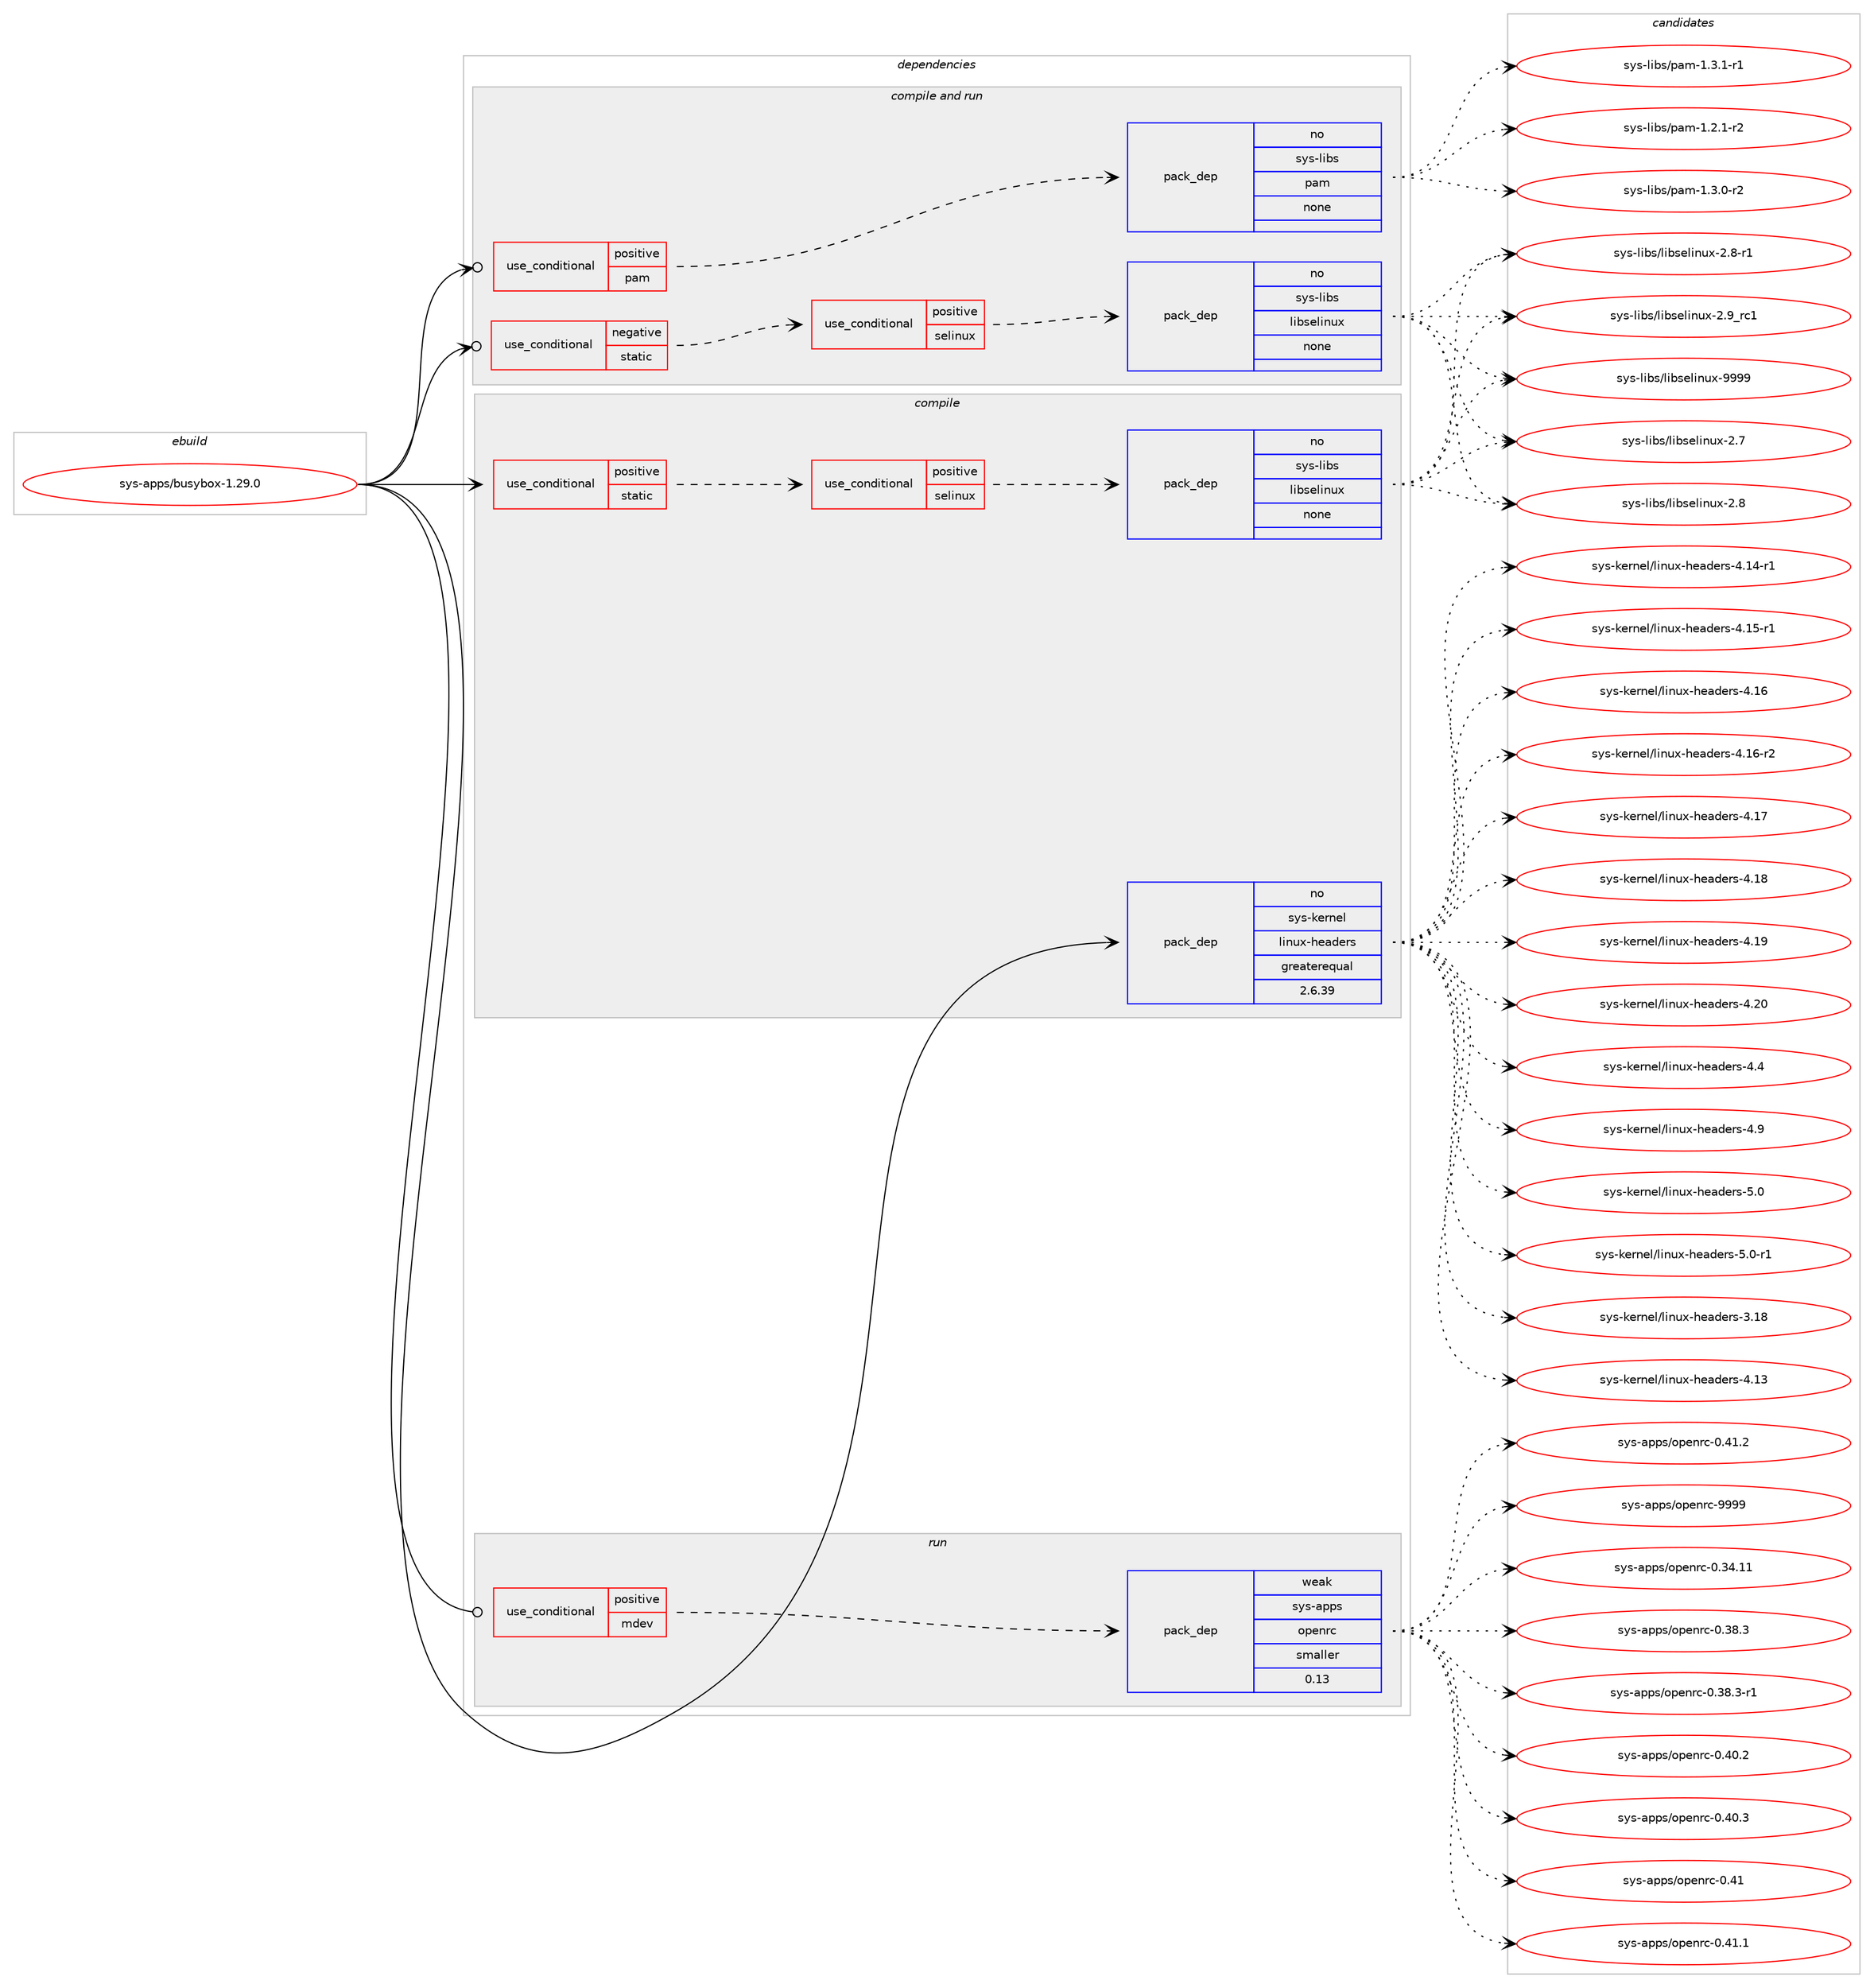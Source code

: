 digraph prolog {

# *************
# Graph options
# *************

newrank=true;
concentrate=true;
compound=true;
graph [rankdir=LR,fontname=Helvetica,fontsize=10,ranksep=1.5];#, ranksep=2.5, nodesep=0.2];
edge  [arrowhead=vee];
node  [fontname=Helvetica,fontsize=10];

# **********
# The ebuild
# **********

subgraph cluster_leftcol {
color=gray;
rank=same;
label=<<i>ebuild</i>>;
id [label="sys-apps/busybox-1.29.0", color=red, width=4, href="../sys-apps/busybox-1.29.0.svg"];
}

# ****************
# The dependencies
# ****************

subgraph cluster_midcol {
color=gray;
label=<<i>dependencies</i>>;
subgraph cluster_compile {
fillcolor="#eeeeee";
style=filled;
label=<<i>compile</i>>;
subgraph cond455663 {
dependency1709665 [label=<<TABLE BORDER="0" CELLBORDER="1" CELLSPACING="0" CELLPADDING="4"><TR><TD ROWSPAN="3" CELLPADDING="10">use_conditional</TD></TR><TR><TD>positive</TD></TR><TR><TD>static</TD></TR></TABLE>>, shape=none, color=red];
subgraph cond455664 {
dependency1709666 [label=<<TABLE BORDER="0" CELLBORDER="1" CELLSPACING="0" CELLPADDING="4"><TR><TD ROWSPAN="3" CELLPADDING="10">use_conditional</TD></TR><TR><TD>positive</TD></TR><TR><TD>selinux</TD></TR></TABLE>>, shape=none, color=red];
subgraph pack1226073 {
dependency1709667 [label=<<TABLE BORDER="0" CELLBORDER="1" CELLSPACING="0" CELLPADDING="4" WIDTH="220"><TR><TD ROWSPAN="6" CELLPADDING="30">pack_dep</TD></TR><TR><TD WIDTH="110">no</TD></TR><TR><TD>sys-libs</TD></TR><TR><TD>libselinux</TD></TR><TR><TD>none</TD></TR><TR><TD></TD></TR></TABLE>>, shape=none, color=blue];
}
dependency1709666:e -> dependency1709667:w [weight=20,style="dashed",arrowhead="vee"];
}
dependency1709665:e -> dependency1709666:w [weight=20,style="dashed",arrowhead="vee"];
}
id:e -> dependency1709665:w [weight=20,style="solid",arrowhead="vee"];
subgraph pack1226074 {
dependency1709668 [label=<<TABLE BORDER="0" CELLBORDER="1" CELLSPACING="0" CELLPADDING="4" WIDTH="220"><TR><TD ROWSPAN="6" CELLPADDING="30">pack_dep</TD></TR><TR><TD WIDTH="110">no</TD></TR><TR><TD>sys-kernel</TD></TR><TR><TD>linux-headers</TD></TR><TR><TD>greaterequal</TD></TR><TR><TD>2.6.39</TD></TR></TABLE>>, shape=none, color=blue];
}
id:e -> dependency1709668:w [weight=20,style="solid",arrowhead="vee"];
}
subgraph cluster_compileandrun {
fillcolor="#eeeeee";
style=filled;
label=<<i>compile and run</i>>;
subgraph cond455665 {
dependency1709669 [label=<<TABLE BORDER="0" CELLBORDER="1" CELLSPACING="0" CELLPADDING="4"><TR><TD ROWSPAN="3" CELLPADDING="10">use_conditional</TD></TR><TR><TD>negative</TD></TR><TR><TD>static</TD></TR></TABLE>>, shape=none, color=red];
subgraph cond455666 {
dependency1709670 [label=<<TABLE BORDER="0" CELLBORDER="1" CELLSPACING="0" CELLPADDING="4"><TR><TD ROWSPAN="3" CELLPADDING="10">use_conditional</TD></TR><TR><TD>positive</TD></TR><TR><TD>selinux</TD></TR></TABLE>>, shape=none, color=red];
subgraph pack1226075 {
dependency1709671 [label=<<TABLE BORDER="0" CELLBORDER="1" CELLSPACING="0" CELLPADDING="4" WIDTH="220"><TR><TD ROWSPAN="6" CELLPADDING="30">pack_dep</TD></TR><TR><TD WIDTH="110">no</TD></TR><TR><TD>sys-libs</TD></TR><TR><TD>libselinux</TD></TR><TR><TD>none</TD></TR><TR><TD></TD></TR></TABLE>>, shape=none, color=blue];
}
dependency1709670:e -> dependency1709671:w [weight=20,style="dashed",arrowhead="vee"];
}
dependency1709669:e -> dependency1709670:w [weight=20,style="dashed",arrowhead="vee"];
}
id:e -> dependency1709669:w [weight=20,style="solid",arrowhead="odotvee"];
subgraph cond455667 {
dependency1709672 [label=<<TABLE BORDER="0" CELLBORDER="1" CELLSPACING="0" CELLPADDING="4"><TR><TD ROWSPAN="3" CELLPADDING="10">use_conditional</TD></TR><TR><TD>positive</TD></TR><TR><TD>pam</TD></TR></TABLE>>, shape=none, color=red];
subgraph pack1226076 {
dependency1709673 [label=<<TABLE BORDER="0" CELLBORDER="1" CELLSPACING="0" CELLPADDING="4" WIDTH="220"><TR><TD ROWSPAN="6" CELLPADDING="30">pack_dep</TD></TR><TR><TD WIDTH="110">no</TD></TR><TR><TD>sys-libs</TD></TR><TR><TD>pam</TD></TR><TR><TD>none</TD></TR><TR><TD></TD></TR></TABLE>>, shape=none, color=blue];
}
dependency1709672:e -> dependency1709673:w [weight=20,style="dashed",arrowhead="vee"];
}
id:e -> dependency1709672:w [weight=20,style="solid",arrowhead="odotvee"];
}
subgraph cluster_run {
fillcolor="#eeeeee";
style=filled;
label=<<i>run</i>>;
subgraph cond455668 {
dependency1709674 [label=<<TABLE BORDER="0" CELLBORDER="1" CELLSPACING="0" CELLPADDING="4"><TR><TD ROWSPAN="3" CELLPADDING="10">use_conditional</TD></TR><TR><TD>positive</TD></TR><TR><TD>mdev</TD></TR></TABLE>>, shape=none, color=red];
subgraph pack1226077 {
dependency1709675 [label=<<TABLE BORDER="0" CELLBORDER="1" CELLSPACING="0" CELLPADDING="4" WIDTH="220"><TR><TD ROWSPAN="6" CELLPADDING="30">pack_dep</TD></TR><TR><TD WIDTH="110">weak</TD></TR><TR><TD>sys-apps</TD></TR><TR><TD>openrc</TD></TR><TR><TD>smaller</TD></TR><TR><TD>0.13</TD></TR></TABLE>>, shape=none, color=blue];
}
dependency1709674:e -> dependency1709675:w [weight=20,style="dashed",arrowhead="vee"];
}
id:e -> dependency1709674:w [weight=20,style="solid",arrowhead="odot"];
}
}

# **************
# The candidates
# **************

subgraph cluster_choices {
rank=same;
color=gray;
label=<<i>candidates</i>>;

subgraph choice1226073 {
color=black;
nodesep=1;
choice1151211154510810598115471081059811510110810511011712045504655 [label="sys-libs/libselinux-2.7", color=red, width=4,href="../sys-libs/libselinux-2.7.svg"];
choice1151211154510810598115471081059811510110810511011712045504656 [label="sys-libs/libselinux-2.8", color=red, width=4,href="../sys-libs/libselinux-2.8.svg"];
choice11512111545108105981154710810598115101108105110117120455046564511449 [label="sys-libs/libselinux-2.8-r1", color=red, width=4,href="../sys-libs/libselinux-2.8-r1.svg"];
choice1151211154510810598115471081059811510110810511011712045504657951149949 [label="sys-libs/libselinux-2.9_rc1", color=red, width=4,href="../sys-libs/libselinux-2.9_rc1.svg"];
choice115121115451081059811547108105981151011081051101171204557575757 [label="sys-libs/libselinux-9999", color=red, width=4,href="../sys-libs/libselinux-9999.svg"];
dependency1709667:e -> choice1151211154510810598115471081059811510110810511011712045504655:w [style=dotted,weight="100"];
dependency1709667:e -> choice1151211154510810598115471081059811510110810511011712045504656:w [style=dotted,weight="100"];
dependency1709667:e -> choice11512111545108105981154710810598115101108105110117120455046564511449:w [style=dotted,weight="100"];
dependency1709667:e -> choice1151211154510810598115471081059811510110810511011712045504657951149949:w [style=dotted,weight="100"];
dependency1709667:e -> choice115121115451081059811547108105981151011081051101171204557575757:w [style=dotted,weight="100"];
}
subgraph choice1226074 {
color=black;
nodesep=1;
choice115121115451071011141101011084710810511011712045104101971001011141154551464956 [label="sys-kernel/linux-headers-3.18", color=red, width=4,href="../sys-kernel/linux-headers-3.18.svg"];
choice115121115451071011141101011084710810511011712045104101971001011141154552464951 [label="sys-kernel/linux-headers-4.13", color=red, width=4,href="../sys-kernel/linux-headers-4.13.svg"];
choice1151211154510710111411010110847108105110117120451041019710010111411545524649524511449 [label="sys-kernel/linux-headers-4.14-r1", color=red, width=4,href="../sys-kernel/linux-headers-4.14-r1.svg"];
choice1151211154510710111411010110847108105110117120451041019710010111411545524649534511449 [label="sys-kernel/linux-headers-4.15-r1", color=red, width=4,href="../sys-kernel/linux-headers-4.15-r1.svg"];
choice115121115451071011141101011084710810511011712045104101971001011141154552464954 [label="sys-kernel/linux-headers-4.16", color=red, width=4,href="../sys-kernel/linux-headers-4.16.svg"];
choice1151211154510710111411010110847108105110117120451041019710010111411545524649544511450 [label="sys-kernel/linux-headers-4.16-r2", color=red, width=4,href="../sys-kernel/linux-headers-4.16-r2.svg"];
choice115121115451071011141101011084710810511011712045104101971001011141154552464955 [label="sys-kernel/linux-headers-4.17", color=red, width=4,href="../sys-kernel/linux-headers-4.17.svg"];
choice115121115451071011141101011084710810511011712045104101971001011141154552464956 [label="sys-kernel/linux-headers-4.18", color=red, width=4,href="../sys-kernel/linux-headers-4.18.svg"];
choice115121115451071011141101011084710810511011712045104101971001011141154552464957 [label="sys-kernel/linux-headers-4.19", color=red, width=4,href="../sys-kernel/linux-headers-4.19.svg"];
choice115121115451071011141101011084710810511011712045104101971001011141154552465048 [label="sys-kernel/linux-headers-4.20", color=red, width=4,href="../sys-kernel/linux-headers-4.20.svg"];
choice1151211154510710111411010110847108105110117120451041019710010111411545524652 [label="sys-kernel/linux-headers-4.4", color=red, width=4,href="../sys-kernel/linux-headers-4.4.svg"];
choice1151211154510710111411010110847108105110117120451041019710010111411545524657 [label="sys-kernel/linux-headers-4.9", color=red, width=4,href="../sys-kernel/linux-headers-4.9.svg"];
choice1151211154510710111411010110847108105110117120451041019710010111411545534648 [label="sys-kernel/linux-headers-5.0", color=red, width=4,href="../sys-kernel/linux-headers-5.0.svg"];
choice11512111545107101114110101108471081051101171204510410197100101114115455346484511449 [label="sys-kernel/linux-headers-5.0-r1", color=red, width=4,href="../sys-kernel/linux-headers-5.0-r1.svg"];
dependency1709668:e -> choice115121115451071011141101011084710810511011712045104101971001011141154551464956:w [style=dotted,weight="100"];
dependency1709668:e -> choice115121115451071011141101011084710810511011712045104101971001011141154552464951:w [style=dotted,weight="100"];
dependency1709668:e -> choice1151211154510710111411010110847108105110117120451041019710010111411545524649524511449:w [style=dotted,weight="100"];
dependency1709668:e -> choice1151211154510710111411010110847108105110117120451041019710010111411545524649534511449:w [style=dotted,weight="100"];
dependency1709668:e -> choice115121115451071011141101011084710810511011712045104101971001011141154552464954:w [style=dotted,weight="100"];
dependency1709668:e -> choice1151211154510710111411010110847108105110117120451041019710010111411545524649544511450:w [style=dotted,weight="100"];
dependency1709668:e -> choice115121115451071011141101011084710810511011712045104101971001011141154552464955:w [style=dotted,weight="100"];
dependency1709668:e -> choice115121115451071011141101011084710810511011712045104101971001011141154552464956:w [style=dotted,weight="100"];
dependency1709668:e -> choice115121115451071011141101011084710810511011712045104101971001011141154552464957:w [style=dotted,weight="100"];
dependency1709668:e -> choice115121115451071011141101011084710810511011712045104101971001011141154552465048:w [style=dotted,weight="100"];
dependency1709668:e -> choice1151211154510710111411010110847108105110117120451041019710010111411545524652:w [style=dotted,weight="100"];
dependency1709668:e -> choice1151211154510710111411010110847108105110117120451041019710010111411545524657:w [style=dotted,weight="100"];
dependency1709668:e -> choice1151211154510710111411010110847108105110117120451041019710010111411545534648:w [style=dotted,weight="100"];
dependency1709668:e -> choice11512111545107101114110101108471081051101171204510410197100101114115455346484511449:w [style=dotted,weight="100"];
}
subgraph choice1226075 {
color=black;
nodesep=1;
choice1151211154510810598115471081059811510110810511011712045504655 [label="sys-libs/libselinux-2.7", color=red, width=4,href="../sys-libs/libselinux-2.7.svg"];
choice1151211154510810598115471081059811510110810511011712045504656 [label="sys-libs/libselinux-2.8", color=red, width=4,href="../sys-libs/libselinux-2.8.svg"];
choice11512111545108105981154710810598115101108105110117120455046564511449 [label="sys-libs/libselinux-2.8-r1", color=red, width=4,href="../sys-libs/libselinux-2.8-r1.svg"];
choice1151211154510810598115471081059811510110810511011712045504657951149949 [label="sys-libs/libselinux-2.9_rc1", color=red, width=4,href="../sys-libs/libselinux-2.9_rc1.svg"];
choice115121115451081059811547108105981151011081051101171204557575757 [label="sys-libs/libselinux-9999", color=red, width=4,href="../sys-libs/libselinux-9999.svg"];
dependency1709671:e -> choice1151211154510810598115471081059811510110810511011712045504655:w [style=dotted,weight="100"];
dependency1709671:e -> choice1151211154510810598115471081059811510110810511011712045504656:w [style=dotted,weight="100"];
dependency1709671:e -> choice11512111545108105981154710810598115101108105110117120455046564511449:w [style=dotted,weight="100"];
dependency1709671:e -> choice1151211154510810598115471081059811510110810511011712045504657951149949:w [style=dotted,weight="100"];
dependency1709671:e -> choice115121115451081059811547108105981151011081051101171204557575757:w [style=dotted,weight="100"];
}
subgraph choice1226076 {
color=black;
nodesep=1;
choice115121115451081059811547112971094549465046494511450 [label="sys-libs/pam-1.2.1-r2", color=red, width=4,href="../sys-libs/pam-1.2.1-r2.svg"];
choice115121115451081059811547112971094549465146484511450 [label="sys-libs/pam-1.3.0-r2", color=red, width=4,href="../sys-libs/pam-1.3.0-r2.svg"];
choice115121115451081059811547112971094549465146494511449 [label="sys-libs/pam-1.3.1-r1", color=red, width=4,href="../sys-libs/pam-1.3.1-r1.svg"];
dependency1709673:e -> choice115121115451081059811547112971094549465046494511450:w [style=dotted,weight="100"];
dependency1709673:e -> choice115121115451081059811547112971094549465146484511450:w [style=dotted,weight="100"];
dependency1709673:e -> choice115121115451081059811547112971094549465146494511449:w [style=dotted,weight="100"];
}
subgraph choice1226077 {
color=black;
nodesep=1;
choice115121115459711211211547111112101110114994548465152464949 [label="sys-apps/openrc-0.34.11", color=red, width=4,href="../sys-apps/openrc-0.34.11.svg"];
choice1151211154597112112115471111121011101149945484651564651 [label="sys-apps/openrc-0.38.3", color=red, width=4,href="../sys-apps/openrc-0.38.3.svg"];
choice11512111545971121121154711111210111011499454846515646514511449 [label="sys-apps/openrc-0.38.3-r1", color=red, width=4,href="../sys-apps/openrc-0.38.3-r1.svg"];
choice1151211154597112112115471111121011101149945484652484650 [label="sys-apps/openrc-0.40.2", color=red, width=4,href="../sys-apps/openrc-0.40.2.svg"];
choice1151211154597112112115471111121011101149945484652484651 [label="sys-apps/openrc-0.40.3", color=red, width=4,href="../sys-apps/openrc-0.40.3.svg"];
choice115121115459711211211547111112101110114994548465249 [label="sys-apps/openrc-0.41", color=red, width=4,href="../sys-apps/openrc-0.41.svg"];
choice1151211154597112112115471111121011101149945484652494649 [label="sys-apps/openrc-0.41.1", color=red, width=4,href="../sys-apps/openrc-0.41.1.svg"];
choice1151211154597112112115471111121011101149945484652494650 [label="sys-apps/openrc-0.41.2", color=red, width=4,href="../sys-apps/openrc-0.41.2.svg"];
choice115121115459711211211547111112101110114994557575757 [label="sys-apps/openrc-9999", color=red, width=4,href="../sys-apps/openrc-9999.svg"];
dependency1709675:e -> choice115121115459711211211547111112101110114994548465152464949:w [style=dotted,weight="100"];
dependency1709675:e -> choice1151211154597112112115471111121011101149945484651564651:w [style=dotted,weight="100"];
dependency1709675:e -> choice11512111545971121121154711111210111011499454846515646514511449:w [style=dotted,weight="100"];
dependency1709675:e -> choice1151211154597112112115471111121011101149945484652484650:w [style=dotted,weight="100"];
dependency1709675:e -> choice1151211154597112112115471111121011101149945484652484651:w [style=dotted,weight="100"];
dependency1709675:e -> choice115121115459711211211547111112101110114994548465249:w [style=dotted,weight="100"];
dependency1709675:e -> choice1151211154597112112115471111121011101149945484652494649:w [style=dotted,weight="100"];
dependency1709675:e -> choice1151211154597112112115471111121011101149945484652494650:w [style=dotted,weight="100"];
dependency1709675:e -> choice115121115459711211211547111112101110114994557575757:w [style=dotted,weight="100"];
}
}

}
